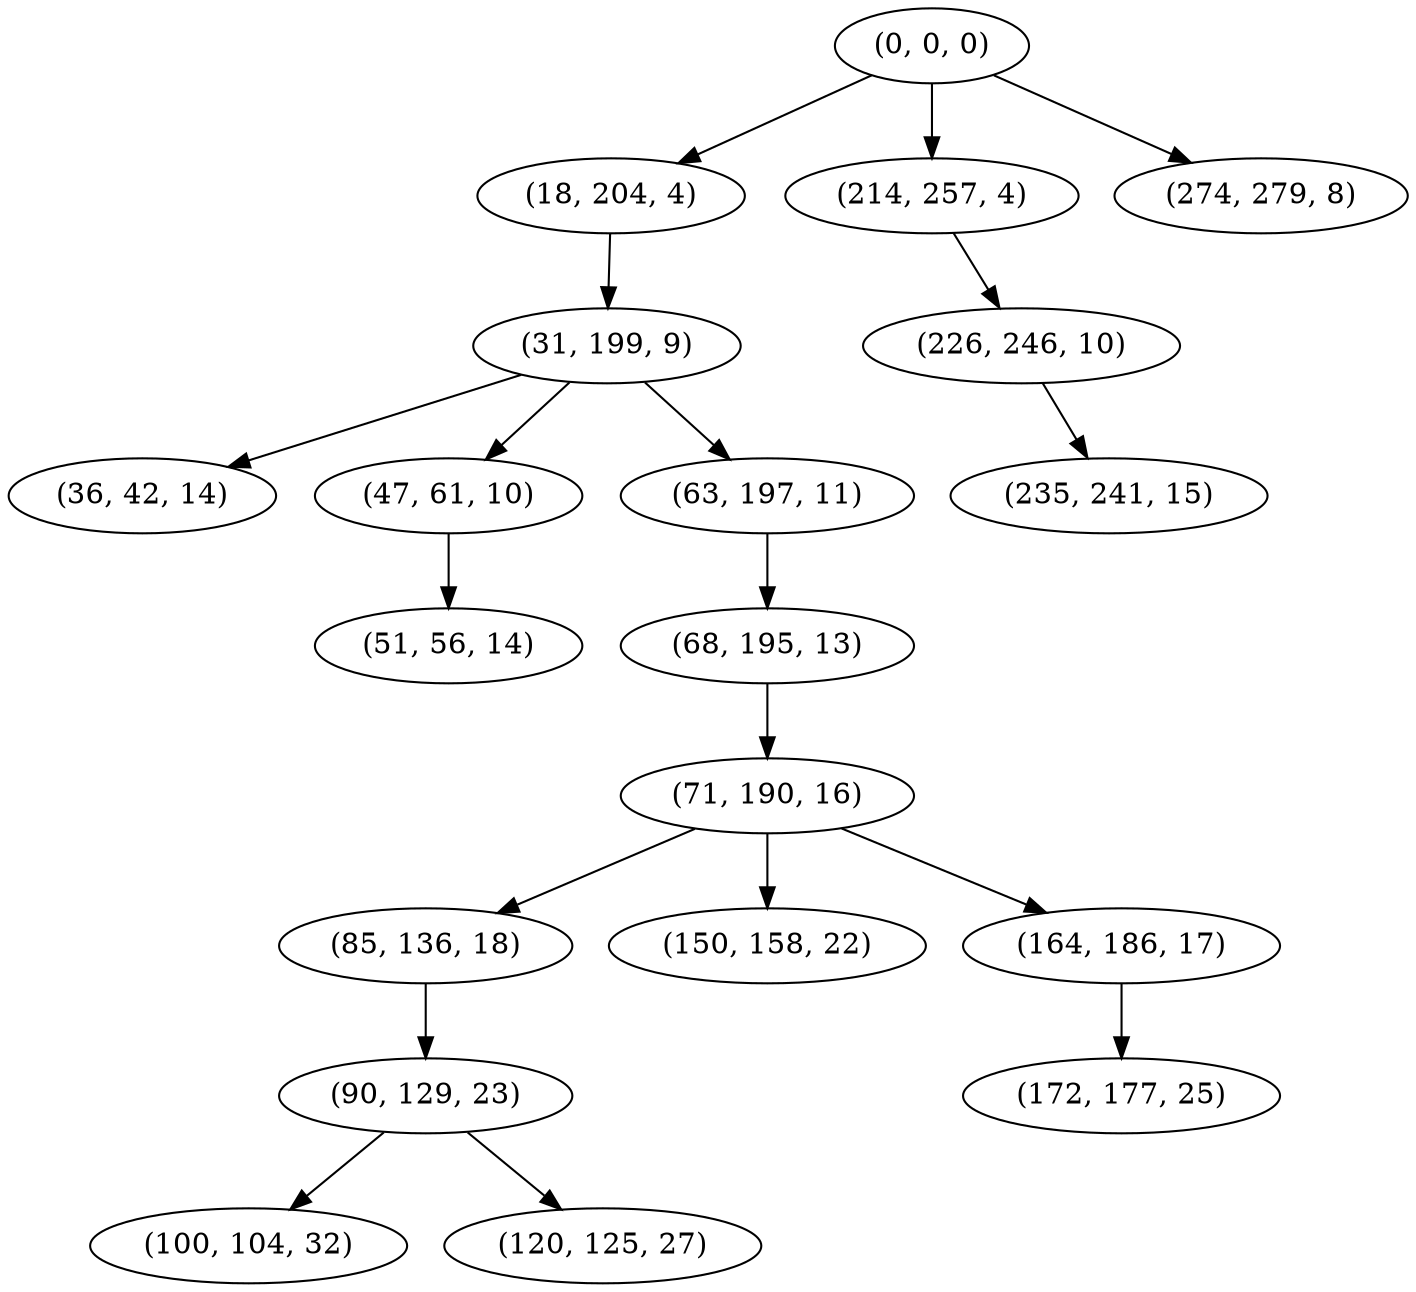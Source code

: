 digraph tree {
    "(0, 0, 0)";
    "(18, 204, 4)";
    "(31, 199, 9)";
    "(36, 42, 14)";
    "(47, 61, 10)";
    "(51, 56, 14)";
    "(63, 197, 11)";
    "(68, 195, 13)";
    "(71, 190, 16)";
    "(85, 136, 18)";
    "(90, 129, 23)";
    "(100, 104, 32)";
    "(120, 125, 27)";
    "(150, 158, 22)";
    "(164, 186, 17)";
    "(172, 177, 25)";
    "(214, 257, 4)";
    "(226, 246, 10)";
    "(235, 241, 15)";
    "(274, 279, 8)";
    "(0, 0, 0)" -> "(18, 204, 4)";
    "(0, 0, 0)" -> "(214, 257, 4)";
    "(0, 0, 0)" -> "(274, 279, 8)";
    "(18, 204, 4)" -> "(31, 199, 9)";
    "(31, 199, 9)" -> "(36, 42, 14)";
    "(31, 199, 9)" -> "(47, 61, 10)";
    "(31, 199, 9)" -> "(63, 197, 11)";
    "(47, 61, 10)" -> "(51, 56, 14)";
    "(63, 197, 11)" -> "(68, 195, 13)";
    "(68, 195, 13)" -> "(71, 190, 16)";
    "(71, 190, 16)" -> "(85, 136, 18)";
    "(71, 190, 16)" -> "(150, 158, 22)";
    "(71, 190, 16)" -> "(164, 186, 17)";
    "(85, 136, 18)" -> "(90, 129, 23)";
    "(90, 129, 23)" -> "(100, 104, 32)";
    "(90, 129, 23)" -> "(120, 125, 27)";
    "(164, 186, 17)" -> "(172, 177, 25)";
    "(214, 257, 4)" -> "(226, 246, 10)";
    "(226, 246, 10)" -> "(235, 241, 15)";
}

